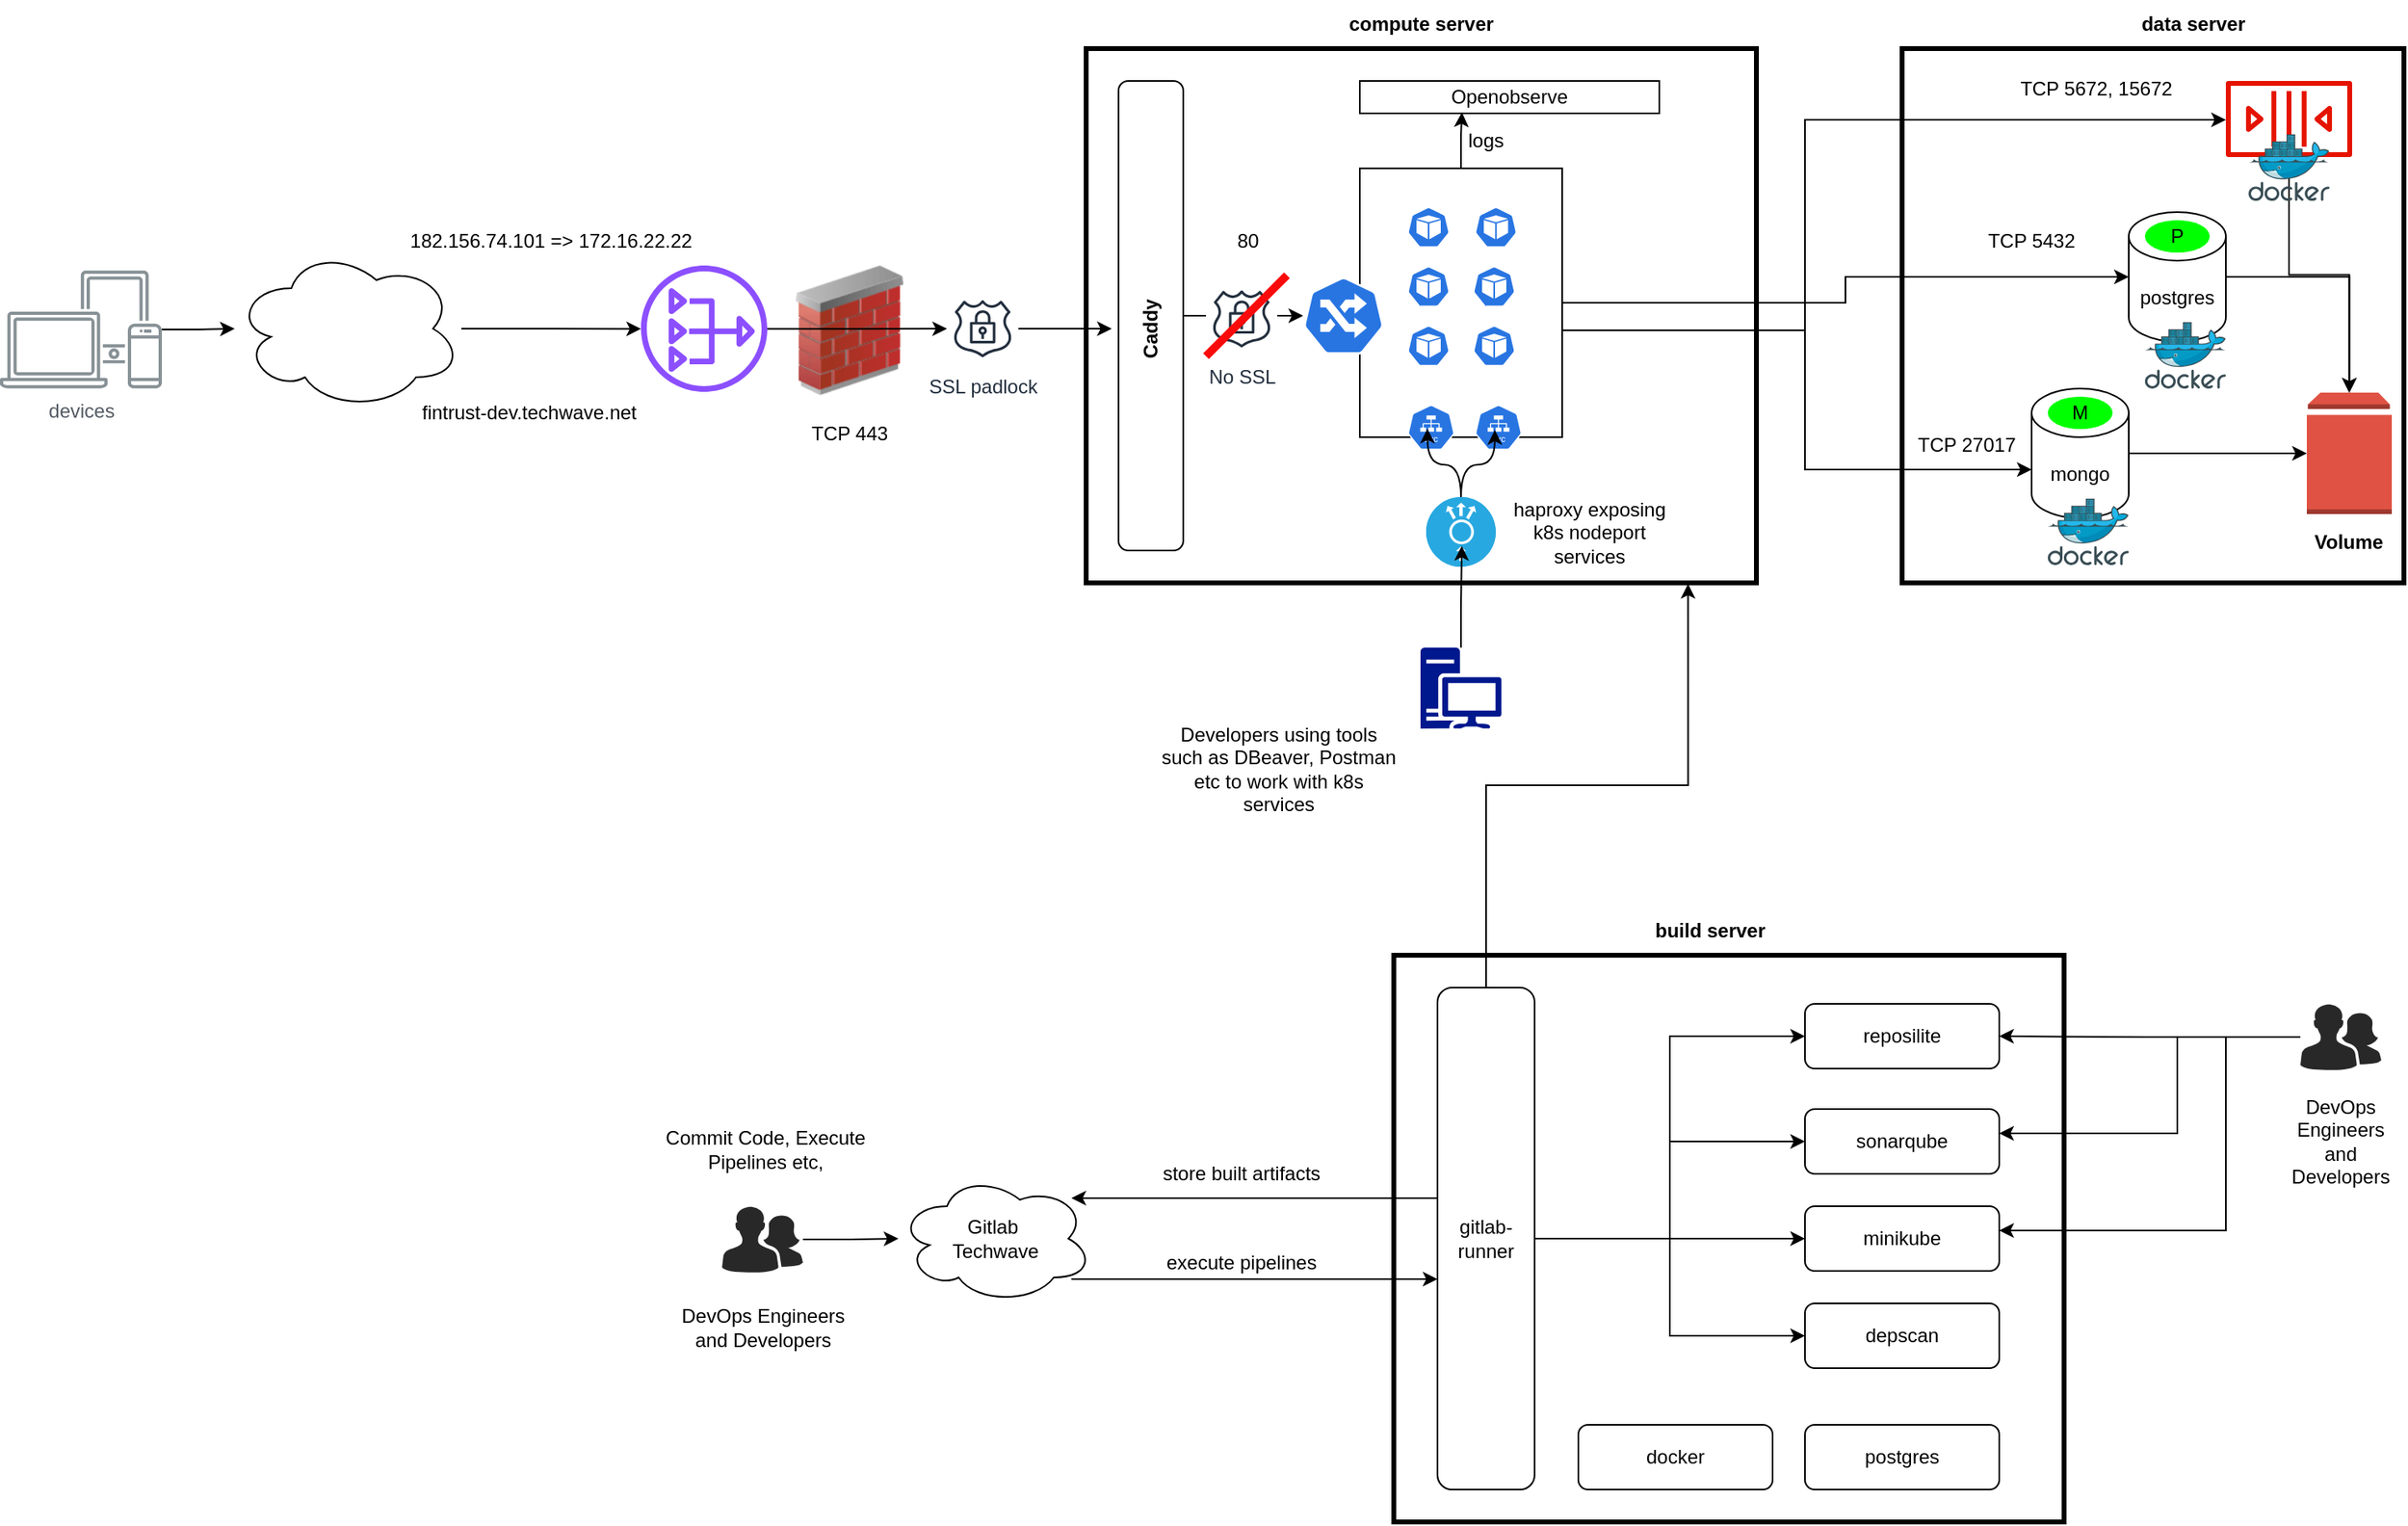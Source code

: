 <mxfile version="24.5.3" type="device">
  <diagram name="development" id="DOWimPerzNUD4stiu_Wy">
    <mxGraphModel dx="1886" dy="614" grid="1" gridSize="10" guides="1" tooltips="1" connect="1" arrows="1" fold="1" page="1" pageScale="1" pageWidth="850" pageHeight="1100" math="0" shadow="0">
      <root>
        <mxCell id="0" />
        <mxCell id="1" parent="0" />
        <mxCell id="UbLsy5ZLPje_TelzxTCp-1" value="" style="rounded=0;whiteSpace=wrap;html=1;strokeWidth=3;" parent="1" vertex="1">
          <mxGeometry x="245.94" y="130" width="414.06" height="330" as="geometry" />
        </mxCell>
        <mxCell id="UbLsy5ZLPje_TelzxTCp-2" value="" style="rounded=0;whiteSpace=wrap;html=1;strokeWidth=3;" parent="1" vertex="1">
          <mxGeometry x="750" y="130" width="310" height="330" as="geometry" />
        </mxCell>
        <mxCell id="UbLsy5ZLPje_TelzxTCp-5" value="" style="group" parent="1" vertex="1" connectable="0">
          <mxGeometry x="265.94" y="150" width="40" height="290" as="geometry" />
        </mxCell>
        <mxCell id="UbLsy5ZLPje_TelzxTCp-3" value="" style="rounded=1;whiteSpace=wrap;html=1;" parent="UbLsy5ZLPje_TelzxTCp-5" vertex="1">
          <mxGeometry width="40" height="290" as="geometry" />
        </mxCell>
        <mxCell id="UbLsy5ZLPje_TelzxTCp-4" value="Caddy" style="text;html=1;align=center;verticalAlign=middle;whiteSpace=wrap;rounded=0;rotation=-90;fontStyle=1" parent="UbLsy5ZLPje_TelzxTCp-5" vertex="1">
          <mxGeometry x="-10" y="128.889" width="60" height="48.333" as="geometry" />
        </mxCell>
        <mxCell id="UbLsy5ZLPje_TelzxTCp-9" style="edgeStyle=orthogonalEdgeStyle;rounded=0;orthogonalLoop=1;jettySize=auto;html=1;" parent="1" source="UbLsy5ZLPje_TelzxTCp-6" target="UbLsy5ZLPje_TelzxTCp-8" edge="1">
          <mxGeometry relative="1" as="geometry" />
        </mxCell>
        <mxCell id="UbLsy5ZLPje_TelzxTCp-6" value="" style="ellipse;shape=cloud;whiteSpace=wrap;html=1;" parent="1" vertex="1">
          <mxGeometry x="-280" y="253" width="140" height="100" as="geometry" />
        </mxCell>
        <mxCell id="UbLsy5ZLPje_TelzxTCp-10" style="edgeStyle=orthogonalEdgeStyle;rounded=0;orthogonalLoop=1;jettySize=auto;html=1;" parent="1" source="UbLsy5ZLPje_TelzxTCp-20" target="UbLsy5ZLPje_TelzxTCp-4" edge="1">
          <mxGeometry relative="1" as="geometry">
            <mxPoint x="230.0" y="303.1" as="sourcePoint" />
          </mxGeometry>
        </mxCell>
        <mxCell id="UbLsy5ZLPje_TelzxTCp-8" value="" style="sketch=0;outlineConnect=0;fontColor=#232F3E;gradientColor=none;fillColor=#8C4FFF;strokeColor=none;dashed=0;verticalLabelPosition=bottom;verticalAlign=top;align=center;html=1;fontSize=12;fontStyle=0;aspect=fixed;pointerEvents=1;shape=mxgraph.aws4.nat_gateway;" parent="1" vertex="1">
          <mxGeometry x="-29" y="264.06" width="78" height="78" as="geometry" />
        </mxCell>
        <mxCell id="UbLsy5ZLPje_TelzxTCp-37" style="edgeStyle=orthogonalEdgeStyle;rounded=0;orthogonalLoop=1;jettySize=auto;html=1;" parent="1" target="UbLsy5ZLPje_TelzxTCp-35" edge="1">
          <mxGeometry relative="1" as="geometry">
            <mxPoint x="564.06" y="304" as="sourcePoint" />
            <Array as="points">
              <mxPoint x="690" y="304" />
              <mxPoint x="690" y="174" />
            </Array>
          </mxGeometry>
        </mxCell>
        <mxCell id="UbLsy5ZLPje_TelzxTCp-13" style="edgeStyle=orthogonalEdgeStyle;rounded=0;orthogonalLoop=1;jettySize=auto;html=1;" parent="1" source="UbLsy5ZLPje_TelzxTCp-3" target="UbLsy5ZLPje_TelzxTCp-12" edge="1">
          <mxGeometry relative="1" as="geometry" />
        </mxCell>
        <mxCell id="UbLsy5ZLPje_TelzxTCp-15" value="TCP 443" style="text;html=1;align=center;verticalAlign=middle;whiteSpace=wrap;rounded=0;" parent="1" vertex="1">
          <mxGeometry x="70" y="353" width="60" height="30" as="geometry" />
        </mxCell>
        <mxCell id="UbLsy5ZLPje_TelzxTCp-16" value="" style="image;html=1;image=img/lib/clip_art/networking/Firewall_02_128x128.png" parent="1" vertex="1">
          <mxGeometry x="60" y="264.06" width="80" height="80" as="geometry" />
        </mxCell>
        <mxCell id="UbLsy5ZLPje_TelzxTCp-18" value="182.156.74.101 =&amp;gt; 172.16.22.22" style="text;html=1;align=center;verticalAlign=middle;whiteSpace=wrap;rounded=0;" parent="1" vertex="1">
          <mxGeometry x="-190" y="234.06" width="211" height="30" as="geometry" />
        </mxCell>
        <mxCell id="UbLsy5ZLPje_TelzxTCp-19" value="fintrust-dev.techwave.net" style="text;html=1;align=center;verticalAlign=middle;whiteSpace=wrap;rounded=0;" parent="1" vertex="1">
          <mxGeometry x="-169" y="340" width="142" height="30" as="geometry" />
        </mxCell>
        <mxCell id="UbLsy5ZLPje_TelzxTCp-21" value="" style="edgeStyle=orthogonalEdgeStyle;rounded=0;orthogonalLoop=1;jettySize=auto;html=1;" parent="1" source="UbLsy5ZLPje_TelzxTCp-8" target="UbLsy5ZLPje_TelzxTCp-20" edge="1">
          <mxGeometry relative="1" as="geometry">
            <mxPoint x="49" y="303" as="sourcePoint" />
            <mxPoint x="216" y="303" as="targetPoint" />
          </mxGeometry>
        </mxCell>
        <mxCell id="UbLsy5ZLPje_TelzxTCp-20" value="SSL padlock" style="sketch=0;outlineConnect=0;fontColor=#232F3E;gradientColor=none;strokeColor=#232F3E;fillColor=#ffffff;dashed=0;verticalLabelPosition=bottom;verticalAlign=top;align=center;html=1;fontSize=12;fontStyle=0;aspect=fixed;shape=mxgraph.aws4.resourceIcon;resIcon=mxgraph.aws4.ssl_padlock;" parent="1" vertex="1">
          <mxGeometry x="160" y="280.97" width="44.06" height="44.06" as="geometry" />
        </mxCell>
        <mxCell id="UbLsy5ZLPje_TelzxTCp-22" value="No SSL" style="sketch=0;outlineConnect=0;fontColor=#232F3E;gradientColor=none;strokeColor=#232F3E;fillColor=#ffffff;dashed=0;verticalLabelPosition=bottom;verticalAlign=top;align=center;html=1;fontSize=12;fontStyle=0;aspect=fixed;shape=mxgraph.aws4.resourceIcon;resIcon=mxgraph.aws4.ssl_padlock;" parent="1" vertex="1">
          <mxGeometry x="320" y="274.94" width="44.06" height="44.06" as="geometry" />
        </mxCell>
        <mxCell id="UbLsy5ZLPje_TelzxTCp-23" value="" style="endArrow=none;html=1;rounded=0;fontStyle=1;strokeColor=#f90b0b;strokeWidth=5;" parent="1" edge="1">
          <mxGeometry width="50" height="50" relative="1" as="geometry">
            <mxPoint x="320" y="320" as="sourcePoint" />
            <mxPoint x="370" y="270" as="targetPoint" />
          </mxGeometry>
        </mxCell>
        <mxCell id="UbLsy5ZLPje_TelzxTCp-24" value="compute server" style="text;html=1;align=center;verticalAlign=middle;whiteSpace=wrap;rounded=0;fontStyle=1" parent="1" vertex="1">
          <mxGeometry x="382.97" y="100" width="140" height="30" as="geometry" />
        </mxCell>
        <mxCell id="UbLsy5ZLPje_TelzxTCp-25" value="80" style="text;html=1;align=center;verticalAlign=middle;whiteSpace=wrap;rounded=0;" parent="1" vertex="1">
          <mxGeometry x="316" y="234" width="60" height="30" as="geometry" />
        </mxCell>
        <mxCell id="UbLsy5ZLPje_TelzxTCp-26" value="" style="group" parent="1" vertex="1" connectable="0">
          <mxGeometry x="830" y="340" width="60" height="109" as="geometry" />
        </mxCell>
        <mxCell id="UbLsy5ZLPje_TelzxTCp-27" value="mongo" style="shape=cylinder3;whiteSpace=wrap;html=1;boundedLbl=1;backgroundOutline=1;size=15;" parent="UbLsy5ZLPje_TelzxTCp-26" vertex="1">
          <mxGeometry width="60" height="80" as="geometry" />
        </mxCell>
        <mxCell id="UbLsy5ZLPje_TelzxTCp-28" value="M" style="ellipse;whiteSpace=wrap;html=1;fillColor=#00FF00;strokeColor=none;" parent="UbLsy5ZLPje_TelzxTCp-26" vertex="1">
          <mxGeometry x="10" y="5" width="40" height="20" as="geometry" />
        </mxCell>
        <mxCell id="UbLsy5ZLPje_TelzxTCp-29" value="" style="image;sketch=0;aspect=fixed;html=1;points=[];align=center;fontSize=12;image=img/lib/mscae/Docker.svg;" parent="UbLsy5ZLPje_TelzxTCp-26" vertex="1">
          <mxGeometry x="10" y="68" width="50" height="41" as="geometry" />
        </mxCell>
        <mxCell id="UbLsy5ZLPje_TelzxTCp-30" value="" style="group" parent="1" vertex="1" connectable="0">
          <mxGeometry x="890" y="231" width="60" height="109" as="geometry" />
        </mxCell>
        <mxCell id="UbLsy5ZLPje_TelzxTCp-31" value="postgres" style="shape=cylinder3;whiteSpace=wrap;html=1;boundedLbl=1;backgroundOutline=1;size=15;" parent="UbLsy5ZLPje_TelzxTCp-30" vertex="1">
          <mxGeometry width="60" height="80" as="geometry" />
        </mxCell>
        <mxCell id="UbLsy5ZLPje_TelzxTCp-32" value="P" style="ellipse;whiteSpace=wrap;html=1;fillColor=#00FF00;strokeColor=none;" parent="UbLsy5ZLPje_TelzxTCp-30" vertex="1">
          <mxGeometry x="10" y="5" width="40" height="20" as="geometry" />
        </mxCell>
        <mxCell id="UbLsy5ZLPje_TelzxTCp-33" value="" style="image;sketch=0;aspect=fixed;html=1;points=[];align=center;fontSize=12;image=img/lib/mscae/Docker.svg;" parent="UbLsy5ZLPje_TelzxTCp-30" vertex="1">
          <mxGeometry x="10" y="68" width="50" height="41" as="geometry" />
        </mxCell>
        <mxCell id="UbLsy5ZLPje_TelzxTCp-48" style="edgeStyle=orthogonalEdgeStyle;rounded=0;orthogonalLoop=1;jettySize=auto;html=1;" parent="1" source="UbLsy5ZLPje_TelzxTCp-35" target="UbLsy5ZLPje_TelzxTCp-47" edge="1">
          <mxGeometry relative="1" as="geometry" />
        </mxCell>
        <mxCell id="UbLsy5ZLPje_TelzxTCp-35" value="" style="sketch=0;outlineConnect=0;fontColor=#ffffff;fillColor=#e51400;strokeColor=#B20000;dashed=0;verticalLabelPosition=bottom;verticalAlign=top;align=center;html=1;fontSize=12;fontStyle=0;aspect=fixed;pointerEvents=1;shape=mxgraph.aws4.queue;" parent="1" vertex="1">
          <mxGeometry x="950" y="150" width="78" height="47" as="geometry" />
        </mxCell>
        <mxCell id="UbLsy5ZLPje_TelzxTCp-36" value="" style="image;sketch=0;aspect=fixed;html=1;points=[];align=center;fontSize=12;image=img/lib/mscae/Docker.svg;" parent="1" vertex="1">
          <mxGeometry x="964" y="183.06" width="50" height="41" as="geometry" />
        </mxCell>
        <mxCell id="UbLsy5ZLPje_TelzxTCp-39" style="edgeStyle=orthogonalEdgeStyle;rounded=0;orthogonalLoop=1;jettySize=auto;html=1;" parent="1" source="UbLsy5ZLPje_TelzxTCp-65" target="UbLsy5ZLPje_TelzxTCp-27" edge="1">
          <mxGeometry relative="1" as="geometry">
            <mxPoint x="564.06" y="304" as="sourcePoint" />
            <Array as="points">
              <mxPoint x="690" y="304" />
              <mxPoint x="690" y="390" />
            </Array>
          </mxGeometry>
        </mxCell>
        <mxCell id="UbLsy5ZLPje_TelzxTCp-38" style="edgeStyle=orthogonalEdgeStyle;rounded=0;orthogonalLoop=1;jettySize=auto;html=1;" parent="1" source="UbLsy5ZLPje_TelzxTCp-65" target="UbLsy5ZLPje_TelzxTCp-31" edge="1">
          <mxGeometry relative="1" as="geometry">
            <mxPoint x="564.06" y="302.1" as="sourcePoint" />
          </mxGeometry>
        </mxCell>
        <mxCell id="UbLsy5ZLPje_TelzxTCp-40" value="TCP 5672, 15672" style="text;html=1;align=center;verticalAlign=middle;whiteSpace=wrap;rounded=0;" parent="1" vertex="1">
          <mxGeometry x="820" y="140" width="100" height="30" as="geometry" />
        </mxCell>
        <mxCell id="UbLsy5ZLPje_TelzxTCp-41" value="TCP 5432" style="text;html=1;align=center;verticalAlign=middle;whiteSpace=wrap;rounded=0;" parent="1" vertex="1">
          <mxGeometry x="780" y="234.06" width="100" height="30" as="geometry" />
        </mxCell>
        <mxCell id="UbLsy5ZLPje_TelzxTCp-42" value="TCP 27017" style="text;html=1;align=center;verticalAlign=middle;whiteSpace=wrap;rounded=0;" parent="1" vertex="1">
          <mxGeometry x="740" y="360" width="100" height="30" as="geometry" />
        </mxCell>
        <mxCell id="UbLsy5ZLPje_TelzxTCp-43" value="data server" style="text;html=1;align=center;verticalAlign=middle;whiteSpace=wrap;rounded=0;fontStyle=1" parent="1" vertex="1">
          <mxGeometry x="850" y="100" width="160" height="30" as="geometry" />
        </mxCell>
        <mxCell id="UbLsy5ZLPje_TelzxTCp-47" value="" style="outlineConnect=0;dashed=0;verticalLabelPosition=bottom;verticalAlign=top;align=center;html=1;shape=mxgraph.aws3.volume;fillColor=#E05243;gradientColor=none;" parent="1" vertex="1">
          <mxGeometry x="1000" y="342.5" width="52.5" height="75" as="geometry" />
        </mxCell>
        <mxCell id="UbLsy5ZLPje_TelzxTCp-49" style="edgeStyle=orthogonalEdgeStyle;rounded=0;orthogonalLoop=1;jettySize=auto;html=1;" parent="1" source="UbLsy5ZLPje_TelzxTCp-31" target="UbLsy5ZLPje_TelzxTCp-47" edge="1">
          <mxGeometry relative="1" as="geometry" />
        </mxCell>
        <mxCell id="UbLsy5ZLPje_TelzxTCp-50" style="edgeStyle=orthogonalEdgeStyle;rounded=0;orthogonalLoop=1;jettySize=auto;html=1;" parent="1" source="UbLsy5ZLPje_TelzxTCp-27" target="UbLsy5ZLPje_TelzxTCp-47" edge="1">
          <mxGeometry relative="1" as="geometry" />
        </mxCell>
        <mxCell id="UbLsy5ZLPje_TelzxTCp-51" value="&lt;b&gt;Volume&lt;/b&gt;" style="text;html=1;align=center;verticalAlign=middle;whiteSpace=wrap;rounded=0;" parent="1" vertex="1">
          <mxGeometry x="996" y="420" width="60" height="30" as="geometry" />
        </mxCell>
        <mxCell id="UbLsy5ZLPje_TelzxTCp-62" style="edgeStyle=orthogonalEdgeStyle;rounded=0;orthogonalLoop=1;jettySize=auto;html=1;" parent="1" source="UbLsy5ZLPje_TelzxTCp-61" target="UbLsy5ZLPje_TelzxTCp-6" edge="1">
          <mxGeometry relative="1" as="geometry" />
        </mxCell>
        <mxCell id="UbLsy5ZLPje_TelzxTCp-61" value="devices" style="sketch=0;outlineConnect=0;gradientColor=none;fontColor=#545B64;strokeColor=none;fillColor=#879196;dashed=0;verticalLabelPosition=bottom;verticalAlign=top;align=center;html=1;fontSize=12;fontStyle=0;aspect=fixed;shape=mxgraph.aws4.illustration_devices;pointerEvents=1" parent="1" vertex="1">
          <mxGeometry x="-425" y="267" width="100" height="73" as="geometry" />
        </mxCell>
        <mxCell id="UbLsy5ZLPje_TelzxTCp-74" value="" style="group" parent="1" vertex="1" connectable="0">
          <mxGeometry x="415" y="203.97" width="125" height="174.03" as="geometry" />
        </mxCell>
        <mxCell id="UbLsy5ZLPje_TelzxTCp-65" value="" style="rounded=0;whiteSpace=wrap;html=1;" parent="UbLsy5ZLPje_TelzxTCp-74" vertex="1">
          <mxGeometry width="125" height="166.03" as="geometry" />
        </mxCell>
        <mxCell id="UbLsy5ZLPje_TelzxTCp-66" value="" style="aspect=fixed;sketch=0;html=1;dashed=0;whitespace=wrap;verticalLabelPosition=bottom;verticalAlign=top;fillColor=#2875E2;strokeColor=#ffffff;points=[[0.005,0.63,0],[0.1,0.2,0],[0.9,0.2,0],[0.5,0,0],[0.995,0.63,0],[0.72,0.99,0],[0.5,1,0],[0.28,0.99,0]];shape=mxgraph.kubernetes.icon2;prIcon=pod" parent="UbLsy5ZLPje_TelzxTCp-74" vertex="1">
          <mxGeometry x="29.48" y="23.911" width="26.038" height="24.994" as="geometry" />
        </mxCell>
        <mxCell id="UbLsy5ZLPje_TelzxTCp-67" value="" style="aspect=fixed;sketch=0;html=1;dashed=0;whitespace=wrap;verticalLabelPosition=bottom;verticalAlign=top;fillColor=#2875E2;strokeColor=#ffffff;points=[[0.005,0.63,0],[0.1,0.2,0],[0.9,0.2,0],[0.5,0,0],[0.995,0.63,0],[0.72,0.99,0],[0.5,1,0],[0.28,0.99,0]];shape=mxgraph.kubernetes.icon2;prIcon=pod" parent="UbLsy5ZLPje_TelzxTCp-74" vertex="1">
          <mxGeometry x="71.09" y="23.911" width="26.038" height="24.994" as="geometry" />
        </mxCell>
        <mxCell id="UbLsy5ZLPje_TelzxTCp-68" value="" style="aspect=fixed;sketch=0;html=1;dashed=0;whitespace=wrap;verticalLabelPosition=bottom;verticalAlign=top;fillColor=#2875E2;strokeColor=#ffffff;points=[[0.005,0.63,0],[0.1,0.2,0],[0.9,0.2,0],[0.5,0,0],[0.995,0.63,0],[0.72,0.99,0],[0.5,1,0],[0.28,0.99,0]];shape=mxgraph.kubernetes.icon2;prIcon=pod" parent="UbLsy5ZLPje_TelzxTCp-74" vertex="1">
          <mxGeometry x="29.48" y="60.518" width="26.038" height="24.994" as="geometry" />
        </mxCell>
        <mxCell id="UbLsy5ZLPje_TelzxTCp-69" value="" style="aspect=fixed;sketch=0;html=1;dashed=0;whitespace=wrap;verticalLabelPosition=bottom;verticalAlign=top;fillColor=#2875E2;strokeColor=#ffffff;points=[[0.005,0.63,0],[0.1,0.2,0],[0.9,0.2,0],[0.5,0,0],[0.995,0.63,0],[0.72,0.99,0],[0.5,1,0],[0.28,0.99,0]];shape=mxgraph.kubernetes.icon2;prIcon=pod" parent="UbLsy5ZLPje_TelzxTCp-74" vertex="1">
          <mxGeometry x="70.0" y="60.518" width="26.038" height="24.994" as="geometry" />
        </mxCell>
        <mxCell id="UbLsy5ZLPje_TelzxTCp-70" value="" style="aspect=fixed;sketch=0;html=1;dashed=0;whitespace=wrap;verticalLabelPosition=bottom;verticalAlign=top;fillColor=#2875E2;strokeColor=#ffffff;points=[[0.005,0.63,0],[0.1,0.2,0],[0.9,0.2,0],[0.5,0,0],[0.995,0.63,0],[0.72,0.99,0],[0.5,1,0],[0.28,0.99,0]];shape=mxgraph.kubernetes.icon2;prIcon=pod" parent="UbLsy5ZLPje_TelzxTCp-74" vertex="1">
          <mxGeometry x="29.48" y="97.107" width="26.038" height="24.994" as="geometry" />
        </mxCell>
        <mxCell id="UbLsy5ZLPje_TelzxTCp-71" value="" style="aspect=fixed;sketch=0;html=1;dashed=0;whitespace=wrap;verticalLabelPosition=bottom;verticalAlign=top;fillColor=#2875E2;strokeColor=#ffffff;points=[[0.005,0.63,0],[0.1,0.2,0],[0.9,0.2,0],[0.5,0,0],[0.995,0.63,0],[0.72,0.99,0],[0.5,1,0],[0.28,0.99,0]];shape=mxgraph.kubernetes.icon2;prIcon=pod" parent="UbLsy5ZLPje_TelzxTCp-74" vertex="1">
          <mxGeometry x="70.0" y="97.107" width="26.038" height="24.994" as="geometry" />
        </mxCell>
        <mxCell id="UbLsy5ZLPje_TelzxTCp-81" value="" style="aspect=fixed;sketch=0;html=1;dashed=0;whitespace=wrap;verticalLabelPosition=bottom;verticalAlign=top;fillColor=#2875E2;strokeColor=#ffffff;points=[[0.005,0.63,0],[0.1,0.2,0],[0.9,0.2,0],[0.5,0,0],[0.995,0.63,0],[0.72,0.99,0],[0.5,1,0],[0.28,0.99,0]];shape=mxgraph.kubernetes.icon2;kubernetesLabel=1;prIcon=svc" parent="UbLsy5ZLPje_TelzxTCp-74" vertex="1">
          <mxGeometry x="29.48" y="146.03" width="29.17" height="28" as="geometry" />
        </mxCell>
        <mxCell id="UbLsy5ZLPje_TelzxTCp-82" value="" style="aspect=fixed;sketch=0;html=1;dashed=0;whitespace=wrap;verticalLabelPosition=bottom;verticalAlign=top;fillColor=#2875E2;strokeColor=#ffffff;points=[[0.005,0.63,0],[0.1,0.2,0],[0.9,0.2,0],[0.5,0,0],[0.995,0.63,0],[0.72,0.99,0],[0.5,1,0],[0.28,0.99,0]];shape=mxgraph.kubernetes.icon2;kubernetesLabel=1;prIcon=svc" parent="UbLsy5ZLPje_TelzxTCp-74" vertex="1">
          <mxGeometry x="71.09" y="146.03" width="29.17" height="28" as="geometry" />
        </mxCell>
        <mxCell id="UbLsy5ZLPje_TelzxTCp-12" value="" style="aspect=fixed;sketch=0;html=1;dashed=0;whitespace=wrap;verticalLabelPosition=bottom;verticalAlign=top;fillColor=#2875E2;strokeColor=#ffffff;points=[[0.005,0.63,0],[0.1,0.2,0],[0.9,0.2,0],[0.5,0,0],[0.995,0.63,0],[0.72,0.99,0],[0.5,1,0],[0.28,0.99,0]];shape=mxgraph.kubernetes.icon2;prIcon=ing" parent="1" vertex="1">
          <mxGeometry x="380" y="271" width="50" height="48" as="geometry" />
        </mxCell>
        <mxCell id="UbLsy5ZLPje_TelzxTCp-84" value="" style="fillColor=#28A8E0;verticalLabelPosition=bottom;sketch=0;html=1;strokeColor=#ffffff;verticalAlign=top;align=center;points=[[0.145,0.145,0],[0.5,0,0],[0.855,0.145,0],[1,0.5,0],[0.855,0.855,0],[0.5,1,0],[0.145,0.855,0],[0,0.5,0]];pointerEvents=1;shape=mxgraph.cisco_safe.compositeIcon;bgIcon=ellipse;resIcon=mxgraph.cisco_safe.capability.load_balancer;rotation=-90;" parent="1" vertex="1">
          <mxGeometry x="456" y="407" width="43" height="43" as="geometry" />
        </mxCell>
        <mxCell id="UbLsy5ZLPje_TelzxTCp-87" value="haproxy exposing k8s nodeport services" style="text;html=1;align=center;verticalAlign=middle;whiteSpace=wrap;rounded=0;" parent="1" vertex="1">
          <mxGeometry x="502.5" y="413.5" width="107.5" height="30" as="geometry" />
        </mxCell>
        <mxCell id="UbLsy5ZLPje_TelzxTCp-88" value="" style="sketch=0;aspect=fixed;pointerEvents=1;shadow=0;dashed=0;html=1;strokeColor=none;labelPosition=center;verticalLabelPosition=bottom;verticalAlign=top;align=center;fillColor=#00188D;shape=mxgraph.mscae.enterprise.workstation_client" parent="1" vertex="1">
          <mxGeometry x="452.5" y="500" width="50" height="50" as="geometry" />
        </mxCell>
        <mxCell id="UbLsy5ZLPje_TelzxTCp-89" style="edgeStyle=orthogonalEdgeStyle;rounded=0;orthogonalLoop=1;jettySize=auto;html=1;entryX=0.298;entryY=0.512;entryDx=0;entryDy=0;entryPerimeter=0;" parent="1" source="UbLsy5ZLPje_TelzxTCp-88" target="UbLsy5ZLPje_TelzxTCp-84" edge="1">
          <mxGeometry relative="1" as="geometry" />
        </mxCell>
        <mxCell id="9qTQWylVRLBOsFncxg86-1" style="edgeStyle=orthogonalEdgeStyle;rounded=0;orthogonalLoop=1;jettySize=auto;html=1;entryX=0.422;entryY=0.529;entryDx=0;entryDy=0;entryPerimeter=0;curved=1;" parent="1" source="UbLsy5ZLPje_TelzxTCp-84" target="UbLsy5ZLPje_TelzxTCp-81" edge="1">
          <mxGeometry relative="1" as="geometry" />
        </mxCell>
        <mxCell id="9qTQWylVRLBOsFncxg86-2" style="edgeStyle=orthogonalEdgeStyle;rounded=0;orthogonalLoop=1;jettySize=auto;html=1;entryX=0.422;entryY=0.557;entryDx=0;entryDy=0;entryPerimeter=0;curved=1;" parent="1" source="UbLsy5ZLPje_TelzxTCp-84" target="UbLsy5ZLPje_TelzxTCp-82" edge="1">
          <mxGeometry relative="1" as="geometry" />
        </mxCell>
        <mxCell id="9qTQWylVRLBOsFncxg86-3" value="" style="rounded=0;whiteSpace=wrap;html=1;strokeWidth=3;" parent="1" vertex="1">
          <mxGeometry x="436" y="690" width="414.06" height="350" as="geometry" />
        </mxCell>
        <mxCell id="9qTQWylVRLBOsFncxg86-4" value="build server" style="text;html=1;align=center;verticalAlign=middle;whiteSpace=wrap;rounded=0;fontStyle=1" parent="1" vertex="1">
          <mxGeometry x="523.03" y="660" width="216.97" height="30" as="geometry" />
        </mxCell>
        <mxCell id="9qTQWylVRLBOsFncxg86-6" value="reposilite" style="rounded=1;whiteSpace=wrap;html=1;" parent="1" vertex="1">
          <mxGeometry x="690" y="720" width="120" height="40" as="geometry" />
        </mxCell>
        <mxCell id="9qTQWylVRLBOsFncxg86-19" style="edgeStyle=orthogonalEdgeStyle;rounded=0;orthogonalLoop=1;jettySize=auto;html=1;" parent="1" source="9qTQWylVRLBOsFncxg86-7" target="9qTQWylVRLBOsFncxg86-12" edge="1">
          <mxGeometry relative="1" as="geometry">
            <Array as="points">
              <mxPoint x="350" y="840" />
              <mxPoint x="350" y="840" />
            </Array>
          </mxGeometry>
        </mxCell>
        <mxCell id="9qTQWylVRLBOsFncxg86-20" style="edgeStyle=orthogonalEdgeStyle;rounded=0;orthogonalLoop=1;jettySize=auto;html=1;" parent="1" source="9qTQWylVRLBOsFncxg86-7" target="9qTQWylVRLBOsFncxg86-6" edge="1">
          <mxGeometry relative="1" as="geometry" />
        </mxCell>
        <mxCell id="9qTQWylVRLBOsFncxg86-21" style="edgeStyle=orthogonalEdgeStyle;rounded=0;orthogonalLoop=1;jettySize=auto;html=1;" parent="1" source="9qTQWylVRLBOsFncxg86-7" target="9qTQWylVRLBOsFncxg86-9" edge="1">
          <mxGeometry relative="1" as="geometry" />
        </mxCell>
        <mxCell id="9qTQWylVRLBOsFncxg86-23" style="edgeStyle=orthogonalEdgeStyle;rounded=0;orthogonalLoop=1;jettySize=auto;html=1;" parent="1" source="9qTQWylVRLBOsFncxg86-7" target="9qTQWylVRLBOsFncxg86-10" edge="1">
          <mxGeometry relative="1" as="geometry" />
        </mxCell>
        <mxCell id="9qTQWylVRLBOsFncxg86-25" style="edgeStyle=orthogonalEdgeStyle;rounded=0;orthogonalLoop=1;jettySize=auto;html=1;" parent="1" source="9qTQWylVRLBOsFncxg86-7" target="9qTQWylVRLBOsFncxg86-24" edge="1">
          <mxGeometry relative="1" as="geometry" />
        </mxCell>
        <mxCell id="9qTQWylVRLBOsFncxg86-7" value="gitlab-runner" style="rounded=1;whiteSpace=wrap;html=1;" parent="1" vertex="1">
          <mxGeometry x="462.97" y="710" width="60" height="310" as="geometry" />
        </mxCell>
        <mxCell id="9qTQWylVRLBOsFncxg86-8" value="docker" style="rounded=1;whiteSpace=wrap;html=1;" parent="1" vertex="1">
          <mxGeometry x="550" y="980" width="120" height="40" as="geometry" />
        </mxCell>
        <mxCell id="9qTQWylVRLBOsFncxg86-9" value="sonarqube" style="rounded=1;whiteSpace=wrap;html=1;" parent="1" vertex="1">
          <mxGeometry x="690" y="785" width="120" height="40" as="geometry" />
        </mxCell>
        <mxCell id="9qTQWylVRLBOsFncxg86-10" value="minikube" style="rounded=1;whiteSpace=wrap;html=1;" parent="1" vertex="1">
          <mxGeometry x="690" y="845" width="120" height="40" as="geometry" />
        </mxCell>
        <mxCell id="9qTQWylVRLBOsFncxg86-11" value="postgres" style="rounded=1;whiteSpace=wrap;html=1;" parent="1" vertex="1">
          <mxGeometry x="690" y="980" width="120" height="40" as="geometry" />
        </mxCell>
        <mxCell id="9qTQWylVRLBOsFncxg86-14" style="edgeStyle=orthogonalEdgeStyle;rounded=0;orthogonalLoop=1;jettySize=auto;html=1;" parent="1" source="9qTQWylVRLBOsFncxg86-12" target="9qTQWylVRLBOsFncxg86-7" edge="1">
          <mxGeometry relative="1" as="geometry">
            <Array as="points">
              <mxPoint x="360" y="890" />
              <mxPoint x="360" y="890" />
            </Array>
          </mxGeometry>
        </mxCell>
        <mxCell id="9qTQWylVRLBOsFncxg86-12" value="Gitlab&amp;nbsp;&lt;div&gt;Techwave&lt;/div&gt;" style="ellipse;shape=cloud;whiteSpace=wrap;html=1;" parent="1" vertex="1">
          <mxGeometry x="130" y="825" width="120" height="80" as="geometry" />
        </mxCell>
        <mxCell id="9qTQWylVRLBOsFncxg86-16" value="execute pipelines" style="text;html=1;align=center;verticalAlign=middle;whiteSpace=wrap;rounded=0;" parent="1" vertex="1">
          <mxGeometry x="290" y="865" width="104.06" height="30" as="geometry" />
        </mxCell>
        <mxCell id="9qTQWylVRLBOsFncxg86-17" value="store built artifacts" style="text;html=1;align=center;verticalAlign=middle;whiteSpace=wrap;rounded=0;" parent="1" vertex="1">
          <mxGeometry x="287.03" y="810" width="110" height="30" as="geometry" />
        </mxCell>
        <mxCell id="9qTQWylVRLBOsFncxg86-18" style="edgeStyle=orthogonalEdgeStyle;rounded=0;orthogonalLoop=1;jettySize=auto;html=1;entryX=0.898;entryY=1.002;entryDx=0;entryDy=0;entryPerimeter=0;" parent="1" source="9qTQWylVRLBOsFncxg86-7" target="UbLsy5ZLPje_TelzxTCp-1" edge="1">
          <mxGeometry relative="1" as="geometry" />
        </mxCell>
        <mxCell id="9qTQWylVRLBOsFncxg86-24" value="depscan" style="rounded=1;whiteSpace=wrap;html=1;" parent="1" vertex="1">
          <mxGeometry x="690" y="905" width="120" height="40" as="geometry" />
        </mxCell>
        <mxCell id="9qTQWylVRLBOsFncxg86-28" style="edgeStyle=orthogonalEdgeStyle;rounded=0;orthogonalLoop=1;jettySize=auto;html=1;" parent="1" source="9qTQWylVRLBOsFncxg86-27" target="9qTQWylVRLBOsFncxg86-6" edge="1">
          <mxGeometry relative="1" as="geometry" />
        </mxCell>
        <mxCell id="9qTQWylVRLBOsFncxg86-29" style="edgeStyle=orthogonalEdgeStyle;rounded=0;orthogonalLoop=1;jettySize=auto;html=1;" parent="1" source="9qTQWylVRLBOsFncxg86-27" target="9qTQWylVRLBOsFncxg86-9" edge="1">
          <mxGeometry relative="1" as="geometry">
            <Array as="points">
              <mxPoint x="920" y="741" />
              <mxPoint x="920" y="800" />
            </Array>
          </mxGeometry>
        </mxCell>
        <mxCell id="9qTQWylVRLBOsFncxg86-30" style="edgeStyle=orthogonalEdgeStyle;rounded=0;orthogonalLoop=1;jettySize=auto;html=1;" parent="1" source="9qTQWylVRLBOsFncxg86-27" target="9qTQWylVRLBOsFncxg86-10" edge="1">
          <mxGeometry relative="1" as="geometry">
            <Array as="points">
              <mxPoint x="950" y="741" />
              <mxPoint x="950" y="860" />
            </Array>
          </mxGeometry>
        </mxCell>
        <mxCell id="9qTQWylVRLBOsFncxg86-27" value="" style="verticalLabelPosition=bottom;sketch=0;html=1;fillColor=#282828;strokeColor=none;verticalAlign=top;pointerEvents=1;align=center;shape=mxgraph.cisco_safe.people_places_things_icons.icon2;" parent="1" vertex="1">
          <mxGeometry x="996" y="720" width="50" height="41" as="geometry" />
        </mxCell>
        <mxCell id="9qTQWylVRLBOsFncxg86-31" value="DevOps Engineers and Developers" style="text;html=1;align=center;verticalAlign=middle;whiteSpace=wrap;rounded=0;" parent="1" vertex="1">
          <mxGeometry x="991" y="790" width="60" height="30" as="geometry" />
        </mxCell>
        <mxCell id="9qTQWylVRLBOsFncxg86-34" style="edgeStyle=orthogonalEdgeStyle;rounded=0;orthogonalLoop=1;jettySize=auto;html=1;" parent="1" source="9qTQWylVRLBOsFncxg86-32" target="9qTQWylVRLBOsFncxg86-12" edge="1">
          <mxGeometry relative="1" as="geometry" />
        </mxCell>
        <mxCell id="9qTQWylVRLBOsFncxg86-32" value="" style="verticalLabelPosition=bottom;sketch=0;html=1;fillColor=#282828;strokeColor=none;verticalAlign=top;pointerEvents=1;align=center;shape=mxgraph.cisco_safe.people_places_things_icons.icon2;" parent="1" vertex="1">
          <mxGeometry x="21" y="845" width="50" height="41" as="geometry" />
        </mxCell>
        <mxCell id="9qTQWylVRLBOsFncxg86-33" value="DevOps Engineers and Developers" style="text;html=1;align=center;verticalAlign=middle;whiteSpace=wrap;rounded=0;" parent="1" vertex="1">
          <mxGeometry x="-8.5" y="905" width="109" height="30" as="geometry" />
        </mxCell>
        <mxCell id="9qTQWylVRLBOsFncxg86-35" value="Commit Code, Execute Pipelines etc," style="text;html=1;align=center;verticalAlign=middle;whiteSpace=wrap;rounded=0;" parent="1" vertex="1">
          <mxGeometry x="-27" y="795" width="150" height="30" as="geometry" />
        </mxCell>
        <mxCell id="9qTQWylVRLBOsFncxg86-36" value="Developers using tools such as DBeaver, Postman etc to work with k8s services" style="text;html=1;align=center;verticalAlign=middle;whiteSpace=wrap;rounded=0;" parent="1" vertex="1">
          <mxGeometry x="290" y="560" width="150" height="30" as="geometry" />
        </mxCell>
        <mxCell id="Yqwq7YwV12yvbKvzPmYu-1" value="Openobserve" style="rounded=0;whiteSpace=wrap;html=1;" vertex="1" parent="1">
          <mxGeometry x="415" y="150" width="185" height="20" as="geometry" />
        </mxCell>
        <mxCell id="Yqwq7YwV12yvbKvzPmYu-7" style="edgeStyle=orthogonalEdgeStyle;rounded=0;orthogonalLoop=1;jettySize=auto;html=1;entryX=0.341;entryY=0.97;entryDx=0;entryDy=0;entryPerimeter=0;" edge="1" parent="1" source="UbLsy5ZLPje_TelzxTCp-65" target="Yqwq7YwV12yvbKvzPmYu-1">
          <mxGeometry relative="1" as="geometry" />
        </mxCell>
        <mxCell id="Yqwq7YwV12yvbKvzPmYu-8" value="logs" style="text;html=1;align=center;verticalAlign=middle;whiteSpace=wrap;rounded=0;" vertex="1" parent="1">
          <mxGeometry x="477.97" y="177" width="30" height="20" as="geometry" />
        </mxCell>
      </root>
    </mxGraphModel>
  </diagram>
</mxfile>
